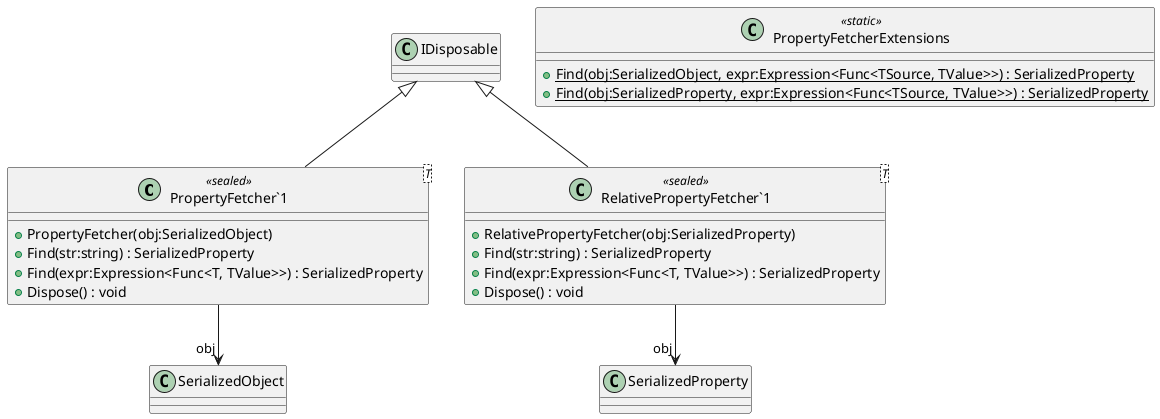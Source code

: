 @startuml
class "PropertyFetcher`1"<T> <<sealed>> {
    + PropertyFetcher(obj:SerializedObject)
    + Find(str:string) : SerializedProperty
    + Find(expr:Expression<Func<T, TValue>>) : SerializedProperty
    + Dispose() : void
}
class "RelativePropertyFetcher`1"<T> <<sealed>> {
    + RelativePropertyFetcher(obj:SerializedProperty)
    + Find(str:string) : SerializedProperty
    + Find(expr:Expression<Func<T, TValue>>) : SerializedProperty
    + Dispose() : void
}
class PropertyFetcherExtensions <<static>> {
    + {static} Find(obj:SerializedObject, expr:Expression<Func<TSource, TValue>>) : SerializedProperty
    + {static} Find(obj:SerializedProperty, expr:Expression<Func<TSource, TValue>>) : SerializedProperty
}
IDisposable <|-- "PropertyFetcher`1"
"PropertyFetcher`1" --> "obj" SerializedObject
IDisposable <|-- "RelativePropertyFetcher`1"
"RelativePropertyFetcher`1" --> "obj" SerializedProperty
@enduml
